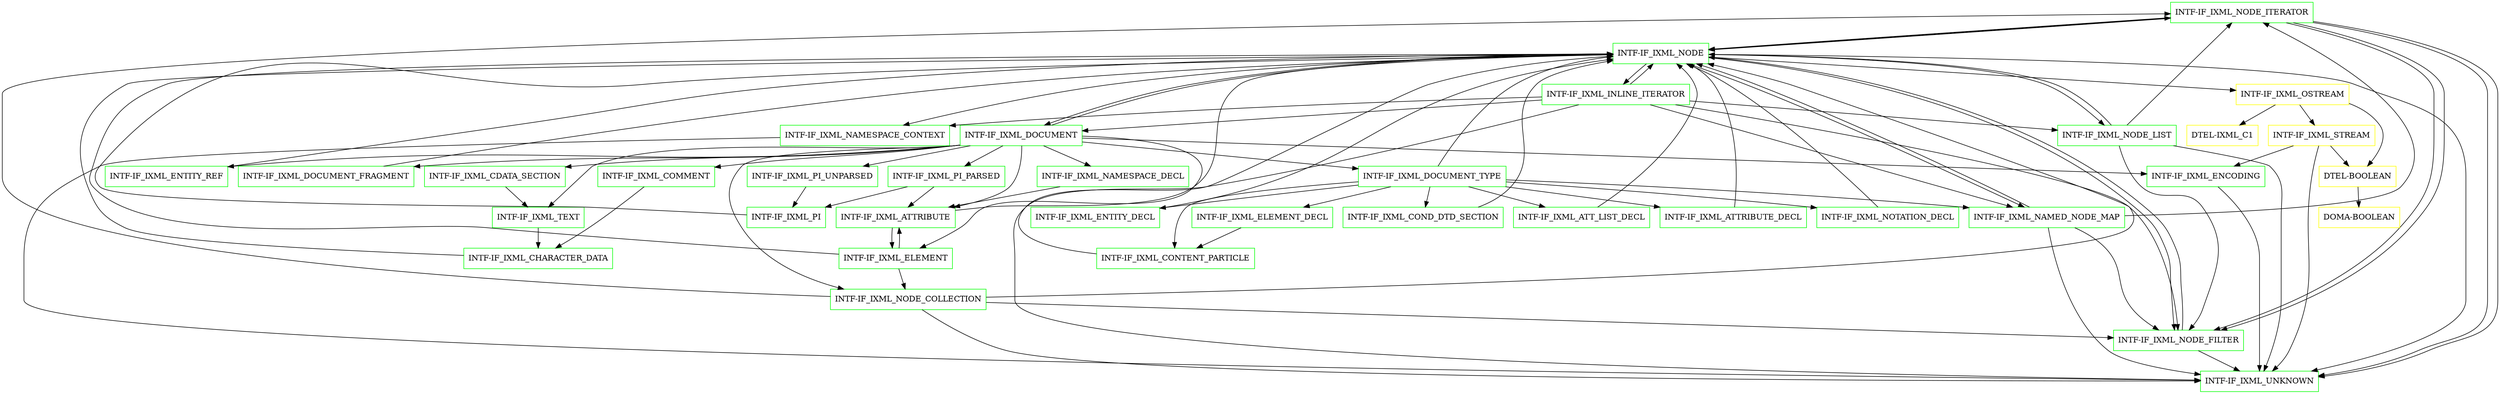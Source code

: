 digraph G {
  "INTF-IF_IXML_NODE_ITERATOR" [shape=box,color=green];
  "INTF-IF_IXML_NODE" [shape=box,color=green,URL="./INTF_IF_IXML_NODE.html"];
  "INTF-IF_IXML_OSTREAM" [shape=box,color=yellow,URL="./INTF_IF_IXML_OSTREAM.html"];
  "INTF-IF_IXML_STREAM" [shape=box,color=yellow,URL="./INTF_IF_IXML_STREAM.html"];
  "INTF-IF_IXML_ENCODING" [shape=box,color=green,URL="./INTF_IF_IXML_ENCODING.html"];
  "INTF-IF_IXML_UNKNOWN" [shape=box,color=green,URL="./INTF_IF_IXML_UNKNOWN.html"];
  "DTEL-BOOLEAN" [shape=box,color=yellow,URL="./DTEL_BOOLEAN.html"];
  "DOMA-BOOLEAN" [shape=box,color=yellow,URL="./DOMA_BOOLEAN.html"];
  "DTEL-IXML_C1" [shape=box,color=yellow,URL="./DTEL_IXML_C1.html"];
  "INTF-IF_IXML_DOCUMENT" [shape=box,color=green,URL="./INTF_IF_IXML_DOCUMENT.html"];
  "INTF-IF_IXML_NODE_COLLECTION" [shape=box,color=green,URL="./INTF_IF_IXML_NODE_COLLECTION.html"];
  "INTF-IF_IXML_NODE_FILTER" [shape=box,color=green,URL="./INTF_IF_IXML_NODE_FILTER.html"];
  "INTF-IF_IXML_NODE_ITERATOR" [shape=box,color=green,URL="./INTF_IF_IXML_NODE_ITERATOR.html"];
  "INTF-IF_IXML_TEXT" [shape=box,color=green,URL="./INTF_IF_IXML_TEXT.html"];
  "INTF-IF_IXML_CHARACTER_DATA" [shape=box,color=green,URL="./INTF_IF_IXML_CHARACTER_DATA.html"];
  "INTF-IF_IXML_PI_UNPARSED" [shape=box,color=green,URL="./INTF_IF_IXML_PI_UNPARSED.html"];
  "INTF-IF_IXML_PI" [shape=box,color=green,URL="./INTF_IF_IXML_PI.html"];
  "INTF-IF_IXML_PI_PARSED" [shape=box,color=green,URL="./INTF_IF_IXML_PI_PARSED.html"];
  "INTF-IF_IXML_ATTRIBUTE" [shape=box,color=green,URL="./INTF_IF_IXML_ATTRIBUTE.html"];
  "INTF-IF_IXML_ELEMENT" [shape=box,color=green,URL="./INTF_IF_IXML_ELEMENT.html"];
  "INTF-IF_IXML_NAMESPACE_DECL" [shape=box,color=green,URL="./INTF_IF_IXML_NAMESPACE_DECL.html"];
  "INTF-IF_IXML_ENTITY_REF" [shape=box,color=green,URL="./INTF_IF_IXML_ENTITY_REF.html"];
  "INTF-IF_IXML_DOCUMENT_TYPE" [shape=box,color=green,URL="./INTF_IF_IXML_DOCUMENT_TYPE.html"];
  "INTF-IF_IXML_NAMED_NODE_MAP" [shape=box,color=green,URL="./INTF_IF_IXML_NAMED_NODE_MAP.html"];
  "INTF-IF_IXML_NOTATION_DECL" [shape=box,color=green,URL="./INTF_IF_IXML_NOTATION_DECL.html"];
  "INTF-IF_IXML_ENTITY_DECL" [shape=box,color=green,URL="./INTF_IF_IXML_ENTITY_DECL.html"];
  "INTF-IF_IXML_ELEMENT_DECL" [shape=box,color=green,URL="./INTF_IF_IXML_ELEMENT_DECL.html"];
  "INTF-IF_IXML_CONTENT_PARTICLE" [shape=box,color=green,URL="./INTF_IF_IXML_CONTENT_PARTICLE.html"];
  "INTF-IF_IXML_COND_DTD_SECTION" [shape=box,color=green,URL="./INTF_IF_IXML_COND_DTD_SECTION.html"];
  "INTF-IF_IXML_ATT_LIST_DECL" [shape=box,color=green,URL="./INTF_IF_IXML_ATT_LIST_DECL.html"];
  "INTF-IF_IXML_ATTRIBUTE_DECL" [shape=box,color=green,URL="./INTF_IF_IXML_ATTRIBUTE_DECL.html"];
  "INTF-IF_IXML_DOCUMENT_FRAGMENT" [shape=box,color=green,URL="./INTF_IF_IXML_DOCUMENT_FRAGMENT.html"];
  "INTF-IF_IXML_COMMENT" [shape=box,color=green,URL="./INTF_IF_IXML_COMMENT.html"];
  "INTF-IF_IXML_CDATA_SECTION" [shape=box,color=green,URL="./INTF_IF_IXML_CDATA_SECTION.html"];
  "INTF-IF_IXML_NAMESPACE_CONTEXT" [shape=box,color=green,URL="./INTF_IF_IXML_NAMESPACE_CONTEXT.html"];
  "INTF-IF_IXML_NODE_LIST" [shape=box,color=green,URL="./INTF_IF_IXML_NODE_LIST.html"];
  "INTF-IF_IXML_INLINE_ITERATOR" [shape=box,color=green,URL="./INTF_IF_IXML_INLINE_ITERATOR.html"];
  "INTF-IF_IXML_NODE_ITERATOR" -> "INTF-IF_IXML_UNKNOWN";
  "INTF-IF_IXML_NODE_ITERATOR" -> "INTF-IF_IXML_NODE_FILTER";
  "INTF-IF_IXML_NODE_ITERATOR" -> "INTF-IF_IXML_NODE";
  "INTF-IF_IXML_NODE" -> "INTF-IF_IXML_UNKNOWN";
  "INTF-IF_IXML_NODE" -> "INTF-IF_IXML_NODE_FILTER";
  "INTF-IF_IXML_NODE" -> "INTF-IF_IXML_INLINE_ITERATOR";
  "INTF-IF_IXML_NODE" -> "INTF-IF_IXML_NODE_ITERATOR";
  "INTF-IF_IXML_NODE" -> "INTF-IF_IXML_NAMED_NODE_MAP";
  "INTF-IF_IXML_NODE" -> "INTF-IF_IXML_NODE_LIST";
  "INTF-IF_IXML_NODE" -> "INTF-IF_IXML_NAMESPACE_CONTEXT";
  "INTF-IF_IXML_NODE" -> "INTF-IF_IXML_DOCUMENT";
  "INTF-IF_IXML_NODE" -> "INTF-IF_IXML_OSTREAM";
  "INTF-IF_IXML_OSTREAM" -> "DTEL-BOOLEAN";
  "INTF-IF_IXML_OSTREAM" -> "DTEL-IXML_C1";
  "INTF-IF_IXML_OSTREAM" -> "INTF-IF_IXML_STREAM";
  "INTF-IF_IXML_STREAM" -> "DTEL-BOOLEAN";
  "INTF-IF_IXML_STREAM" -> "INTF-IF_IXML_UNKNOWN";
  "INTF-IF_IXML_STREAM" -> "INTF-IF_IXML_ENCODING";
  "INTF-IF_IXML_ENCODING" -> "INTF-IF_IXML_UNKNOWN";
  "DTEL-BOOLEAN" -> "DOMA-BOOLEAN";
  "INTF-IF_IXML_DOCUMENT" -> "INTF-IF_IXML_NODE";
  "INTF-IF_IXML_DOCUMENT" -> "INTF-IF_IXML_ATTRIBUTE";
  "INTF-IF_IXML_DOCUMENT" -> "INTF-IF_IXML_CDATA_SECTION";
  "INTF-IF_IXML_DOCUMENT" -> "INTF-IF_IXML_COMMENT";
  "INTF-IF_IXML_DOCUMENT" -> "INTF-IF_IXML_DOCUMENT_FRAGMENT";
  "INTF-IF_IXML_DOCUMENT" -> "INTF-IF_IXML_DOCUMENT_TYPE";
  "INTF-IF_IXML_DOCUMENT" -> "INTF-IF_IXML_ELEMENT";
  "INTF-IF_IXML_DOCUMENT" -> "INTF-IF_IXML_ENTITY_REF";
  "INTF-IF_IXML_DOCUMENT" -> "INTF-IF_IXML_NAMESPACE_DECL";
  "INTF-IF_IXML_DOCUMENT" -> "INTF-IF_IXML_PI_PARSED";
  "INTF-IF_IXML_DOCUMENT" -> "INTF-IF_IXML_PI_UNPARSED";
  "INTF-IF_IXML_DOCUMENT" -> "INTF-IF_IXML_TEXT";
  "INTF-IF_IXML_DOCUMENT" -> "INTF-IF_IXML_NODE_COLLECTION";
  "INTF-IF_IXML_DOCUMENT" -> "INTF-IF_IXML_ENCODING";
  "INTF-IF_IXML_NODE_COLLECTION" -> "INTF-IF_IXML_UNKNOWN";
  "INTF-IF_IXML_NODE_COLLECTION" -> "INTF-IF_IXML_NODE";
  "INTF-IF_IXML_NODE_COLLECTION" -> "INTF-IF_IXML_NODE_ITERATOR";
  "INTF-IF_IXML_NODE_COLLECTION" -> "INTF-IF_IXML_NODE_FILTER";
  "INTF-IF_IXML_NODE_FILTER" -> "INTF-IF_IXML_UNKNOWN";
  "INTF-IF_IXML_NODE_FILTER" -> "INTF-IF_IXML_NODE";
  "INTF-IF_IXML_NODE_ITERATOR" -> "INTF-IF_IXML_UNKNOWN";
  "INTF-IF_IXML_NODE_ITERATOR" -> "INTF-IF_IXML_NODE_FILTER";
  "INTF-IF_IXML_NODE_ITERATOR" -> "INTF-IF_IXML_NODE";
  "INTF-IF_IXML_TEXT" -> "INTF-IF_IXML_CHARACTER_DATA";
  "INTF-IF_IXML_CHARACTER_DATA" -> "INTF-IF_IXML_NODE";
  "INTF-IF_IXML_PI_UNPARSED" -> "INTF-IF_IXML_PI";
  "INTF-IF_IXML_PI" -> "INTF-IF_IXML_NODE";
  "INTF-IF_IXML_PI_PARSED" -> "INTF-IF_IXML_PI";
  "INTF-IF_IXML_PI_PARSED" -> "INTF-IF_IXML_ATTRIBUTE";
  "INTF-IF_IXML_ATTRIBUTE" -> "INTF-IF_IXML_NODE";
  "INTF-IF_IXML_ATTRIBUTE" -> "INTF-IF_IXML_ELEMENT";
  "INTF-IF_IXML_ELEMENT" -> "INTF-IF_IXML_NODE";
  "INTF-IF_IXML_ELEMENT" -> "INTF-IF_IXML_ATTRIBUTE";
  "INTF-IF_IXML_ELEMENT" -> "INTF-IF_IXML_NODE_COLLECTION";
  "INTF-IF_IXML_NAMESPACE_DECL" -> "INTF-IF_IXML_ATTRIBUTE";
  "INTF-IF_IXML_ENTITY_REF" -> "INTF-IF_IXML_NODE";
  "INTF-IF_IXML_DOCUMENT_TYPE" -> "INTF-IF_IXML_NODE";
  "INTF-IF_IXML_DOCUMENT_TYPE" -> "INTF-IF_IXML_ATTRIBUTE_DECL";
  "INTF-IF_IXML_DOCUMENT_TYPE" -> "INTF-IF_IXML_ATT_LIST_DECL";
  "INTF-IF_IXML_DOCUMENT_TYPE" -> "INTF-IF_IXML_COND_DTD_SECTION";
  "INTF-IF_IXML_DOCUMENT_TYPE" -> "INTF-IF_IXML_CONTENT_PARTICLE";
  "INTF-IF_IXML_DOCUMENT_TYPE" -> "INTF-IF_IXML_ELEMENT_DECL";
  "INTF-IF_IXML_DOCUMENT_TYPE" -> "INTF-IF_IXML_ENTITY_DECL";
  "INTF-IF_IXML_DOCUMENT_TYPE" -> "INTF-IF_IXML_NOTATION_DECL";
  "INTF-IF_IXML_DOCUMENT_TYPE" -> "INTF-IF_IXML_NAMED_NODE_MAP";
  "INTF-IF_IXML_NAMED_NODE_MAP" -> "INTF-IF_IXML_UNKNOWN";
  "INTF-IF_IXML_NAMED_NODE_MAP" -> "INTF-IF_IXML_NODE_ITERATOR";
  "INTF-IF_IXML_NAMED_NODE_MAP" -> "INTF-IF_IXML_NODE_FILTER";
  "INTF-IF_IXML_NAMED_NODE_MAP" -> "INTF-IF_IXML_NODE";
  "INTF-IF_IXML_NOTATION_DECL" -> "INTF-IF_IXML_NODE";
  "INTF-IF_IXML_ENTITY_DECL" -> "INTF-IF_IXML_NODE";
  "INTF-IF_IXML_ELEMENT_DECL" -> "INTF-IF_IXML_CONTENT_PARTICLE";
  "INTF-IF_IXML_CONTENT_PARTICLE" -> "INTF-IF_IXML_NODE";
  "INTF-IF_IXML_COND_DTD_SECTION" -> "INTF-IF_IXML_NODE";
  "INTF-IF_IXML_ATT_LIST_DECL" -> "INTF-IF_IXML_NODE";
  "INTF-IF_IXML_ATTRIBUTE_DECL" -> "INTF-IF_IXML_NODE";
  "INTF-IF_IXML_DOCUMENT_FRAGMENT" -> "INTF-IF_IXML_NODE";
  "INTF-IF_IXML_COMMENT" -> "INTF-IF_IXML_CHARACTER_DATA";
  "INTF-IF_IXML_CDATA_SECTION" -> "INTF-IF_IXML_TEXT";
  "INTF-IF_IXML_NAMESPACE_CONTEXT" -> "INTF-IF_IXML_UNKNOWN";
  "INTF-IF_IXML_NODE_LIST" -> "INTF-IF_IXML_UNKNOWN";
  "INTF-IF_IXML_NODE_LIST" -> "INTF-IF_IXML_NODE_ITERATOR";
  "INTF-IF_IXML_NODE_LIST" -> "INTF-IF_IXML_NODE_FILTER";
  "INTF-IF_IXML_NODE_LIST" -> "INTF-IF_IXML_NODE";
  "INTF-IF_IXML_INLINE_ITERATOR" -> "INTF-IF_IXML_UNKNOWN";
  "INTF-IF_IXML_INLINE_ITERATOR" -> "INTF-IF_IXML_NODE";
  "INTF-IF_IXML_INLINE_ITERATOR" -> "INTF-IF_IXML_NAMED_NODE_MAP";
  "INTF-IF_IXML_INLINE_ITERATOR" -> "INTF-IF_IXML_NODE_LIST";
  "INTF-IF_IXML_INLINE_ITERATOR" -> "INTF-IF_IXML_NODE_FILTER";
  "INTF-IF_IXML_INLINE_ITERATOR" -> "INTF-IF_IXML_NAMESPACE_CONTEXT";
  "INTF-IF_IXML_INLINE_ITERATOR" -> "INTF-IF_IXML_DOCUMENT";
}
